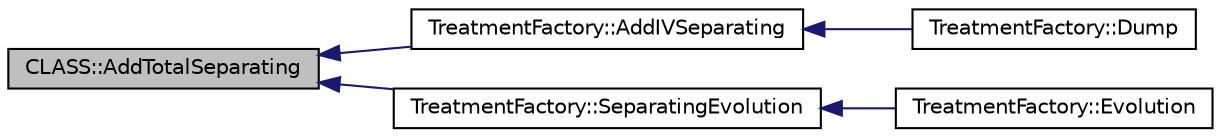 digraph G
{
  edge [fontname="Helvetica",fontsize="10",labelfontname="Helvetica",labelfontsize="10"];
  node [fontname="Helvetica",fontsize="10",shape=record];
  rankdir="LR";
  Node1 [label="CLASS::AddTotalSeparating",height=0.2,width=0.4,color="black", fillcolor="grey75", style="filled" fontcolor="black"];
  Node1 -> Node2 [dir="back",color="midnightblue",fontsize="10",style="solid",fontname="Helvetica"];
  Node2 [label="TreatmentFactory::AddIVSeparating",height=0.2,width=0.4,color="black", fillcolor="white", style="filled",URL="$class_treatment_factory.html#aa7193d25c5561739379412e67c396db3",tooltip="Add Separation IsotopicVector."];
  Node2 -> Node3 [dir="back",color="midnightblue",fontsize="10",style="solid",fontname="Helvetica"];
  Node3 [label="TreatmentFactory::Dump",height=0.2,width=0.4,color="black", fillcolor="white", style="filled",URL="$class_treatment_factory.html#aa416589f1fa2025f1dc8dfbbcd5f9371",tooltip="Write Modification (exchange between Cooling, Separation and Stock)"];
  Node1 -> Node4 [dir="back",color="midnightblue",fontsize="10",style="solid",fontname="Helvetica"];
  Node4 [label="TreatmentFactory::SeparatingEvolution",height=0.2,width=0.4,color="black", fillcolor="white", style="filled",URL="$class_treatment_factory.html#afb051dd3f5cb0253c07daffb5f636787",tooltip="Deal the Separating IV Decay Evolution and then send it to stock."];
  Node4 -> Node5 [dir="back",color="midnightblue",fontsize="10",style="solid",fontname="Helvetica"];
  Node5 [label="TreatmentFactory::Evolution",height=0.2,width=0.4,color="black", fillcolor="white", style="filled",URL="$class_treatment_factory.html#a3adb9c8d9e15a03fd780e97213a4c42e",tooltip="Performe the evolution until the Time t."];
}
